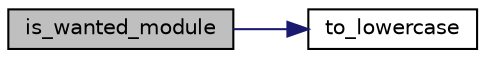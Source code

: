 digraph "is_wanted_module"
{
 // LATEX_PDF_SIZE
  edge [fontname="Helvetica",fontsize="10",labelfontname="Helvetica",labelfontsize="10"];
  node [fontname="Helvetica",fontsize="10",shape=record];
  rankdir="LR";
  Node1 [label="is_wanted_module",height=0.2,width=0.4,color="black", fillcolor="grey75", style="filled", fontcolor="black",tooltip=" "];
  Node1 -> Node2 [color="midnightblue",fontsize="10",style="solid",fontname="Helvetica"];
  Node2 [label="to_lowercase",height=0.2,width=0.4,color="black", fillcolor="white", style="filled",URL="$peb__lookup_8cpp.html#aef56d6318074c8c7b7bf2cd5ad2ee649",tooltip=" "];
}
